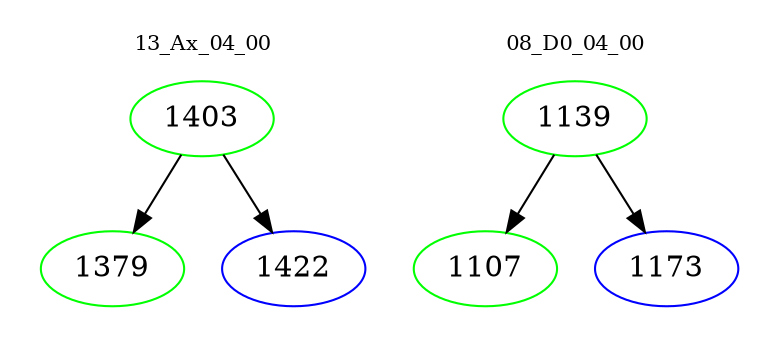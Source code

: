 digraph{
subgraph cluster_0 {
color = white
label = "13_Ax_04_00";
fontsize=10;
T0_1403 [label="1403", color="green"]
T0_1403 -> T0_1379 [color="black"]
T0_1379 [label="1379", color="green"]
T0_1403 -> T0_1422 [color="black"]
T0_1422 [label="1422", color="blue"]
}
subgraph cluster_1 {
color = white
label = "08_D0_04_00";
fontsize=10;
T1_1139 [label="1139", color="green"]
T1_1139 -> T1_1107 [color="black"]
T1_1107 [label="1107", color="green"]
T1_1139 -> T1_1173 [color="black"]
T1_1173 [label="1173", color="blue"]
}
}

